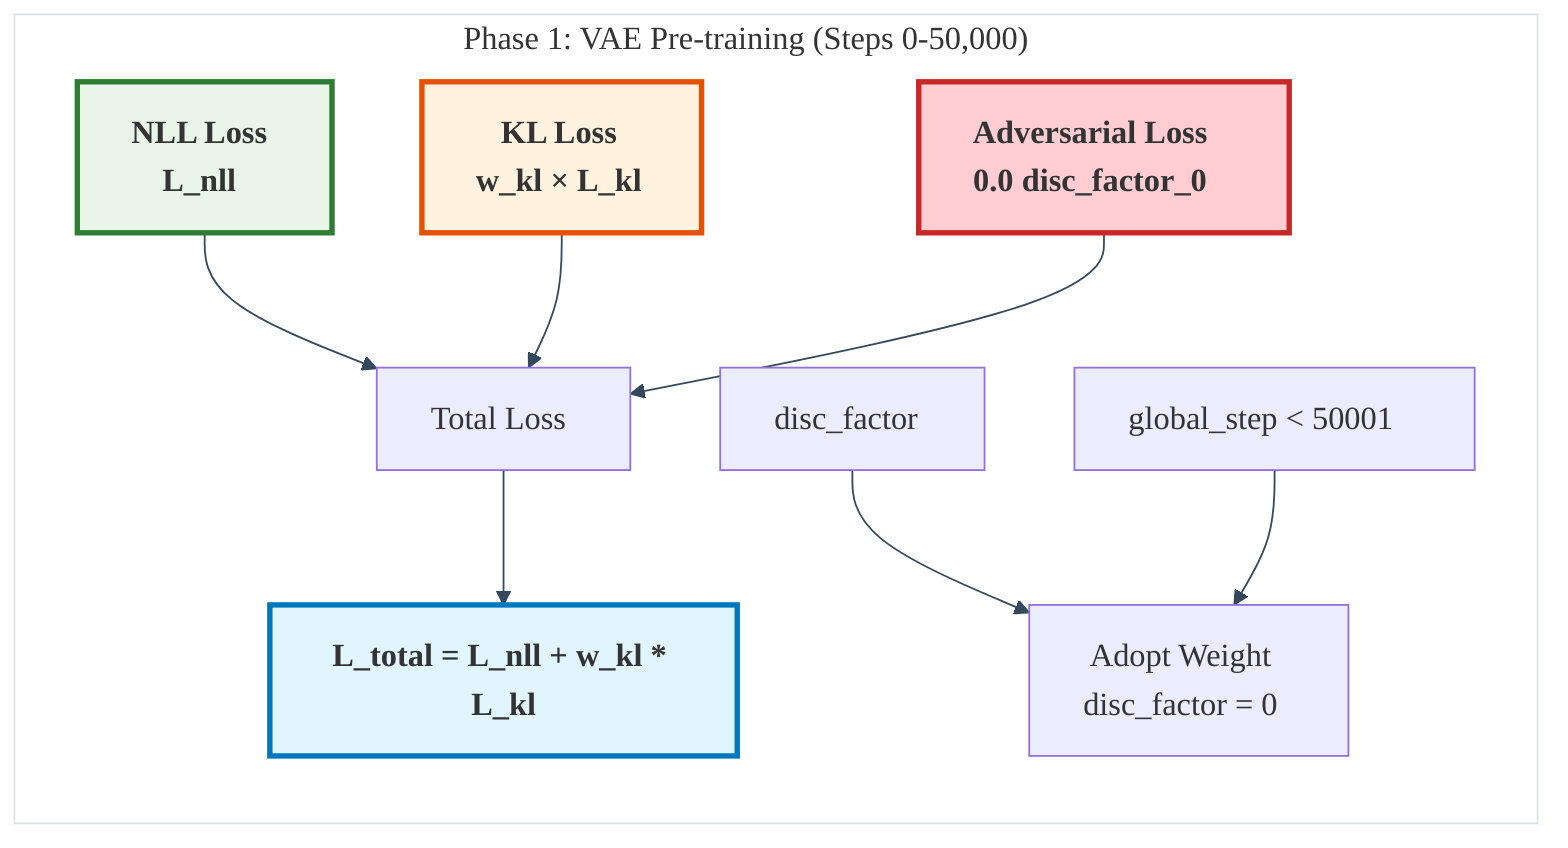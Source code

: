 %%{
  init: {
    'theme': 'default',
    'themeVariables': {
      'primaryColor': '#ff6b6b',
      'primaryTextColor': '#2c3e50',
      'primaryBorderColor': '#3498db',
      'lineColor': '#34495e',
      'secondaryColor': '#f8f9fa',
      'tertiaryColor': '#e9ecef',
      'clusterBkg': '#ffffff',
      'clusterBorder': '#dee2e6',
      'fontSize': '18px',
      'fontFamily': 'Arial, sans-serif'
    }
  }
}%%

graph LR
    subgraph "Phase 1: VAE Pre-training (Steps 0-50,000)"
        A[NLL Loss<br/>L_nll] --> D[Total Loss]
        B[KL Loss<br/>w_kl × L_kl] --> D
        C[Adversarial Loss<br/>0.0 disc_factor_0] --> D
        
        D --> E[L_total = L_nll + w_kl * L_kl]
        
        F[disc_factor] --> G[Adopt Weight<br/>disc_factor = 0]
        H[global_step < 50001] --> G
    end
    
    style A fill:#e8f5e8,stroke:#2e7d32,stroke-width:3px,font-weight:bold
    style B fill:#fff3e0,stroke:#e65100,stroke-width:3px,font-weight:bold
    style C fill:#ffcdd2,stroke:#c62828,stroke-width:3px,font-weight:bold
    style E fill:#e1f5fe,stroke:#0277bd,stroke-width:3px,font-weight:bold